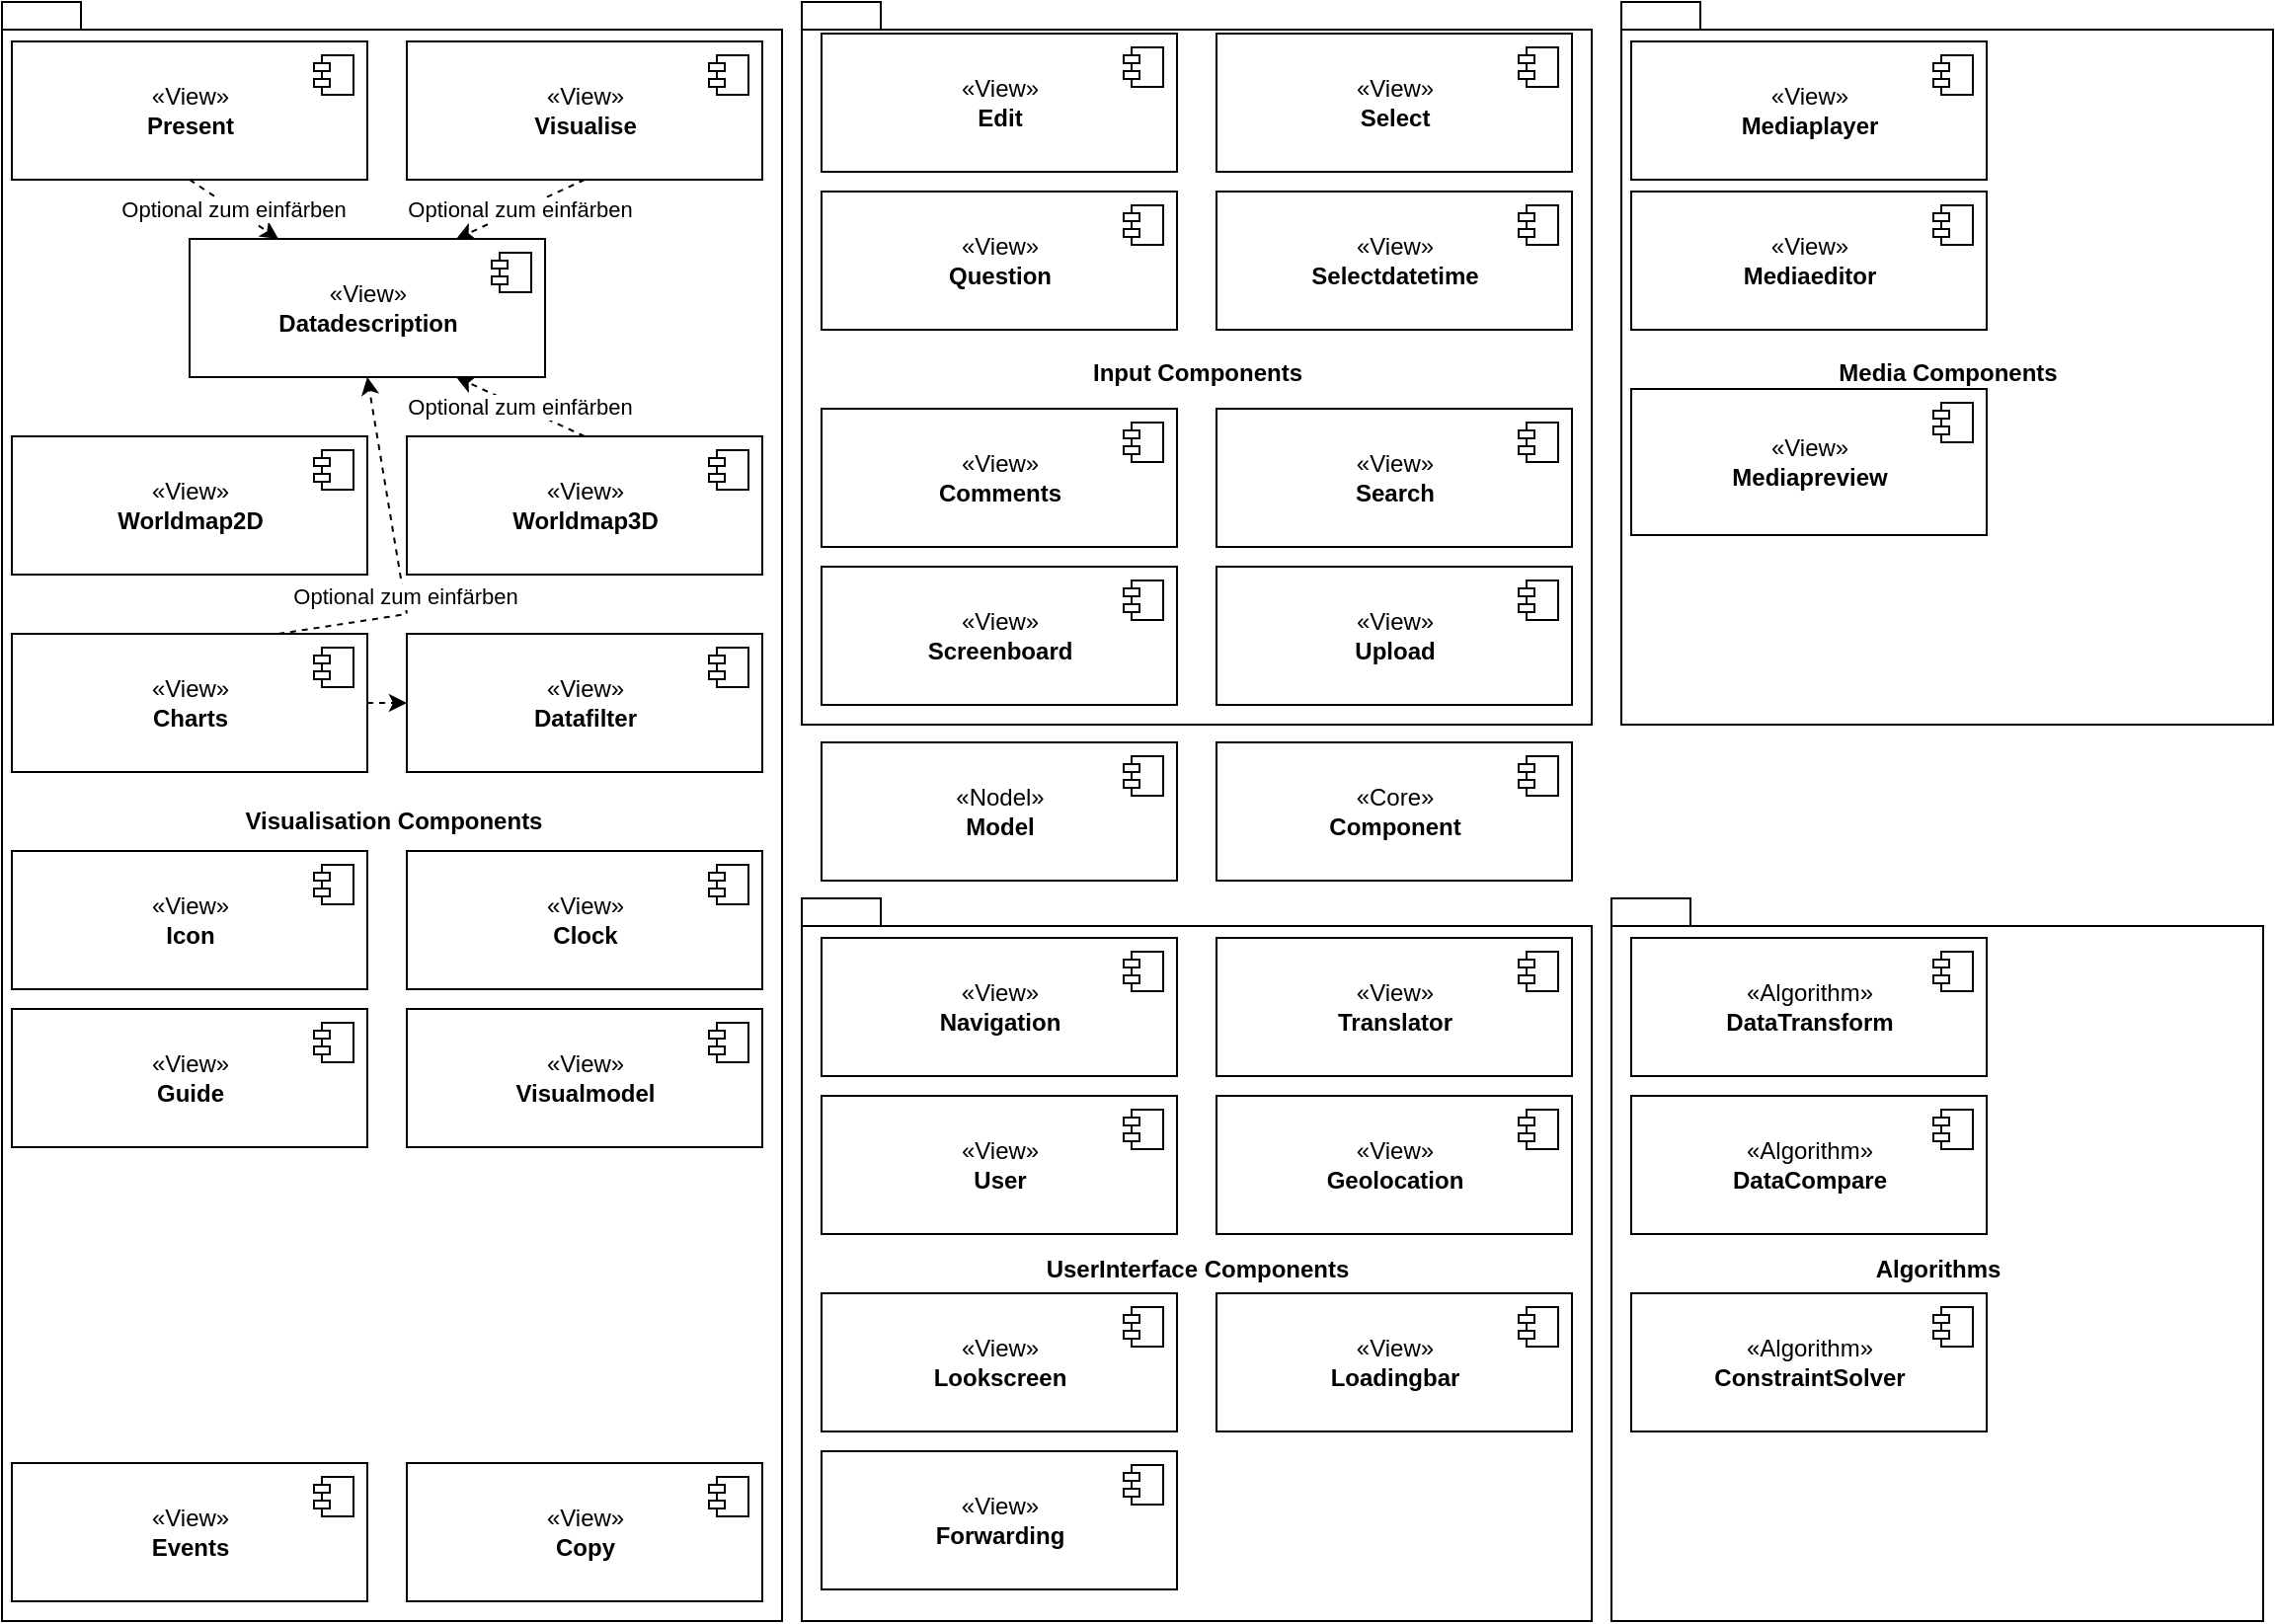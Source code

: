 <mxfile version="20.3.0" type="device"><diagram id="GukF7PiKJJoFxbvY9Bin" name="Seite-1"><mxGraphModel dx="1209" dy="745" grid="1" gridSize="10" guides="1" tooltips="1" connect="1" arrows="1" fold="1" page="1" pageScale="1" pageWidth="1169" pageHeight="827" math="0" shadow="0"><root><mxCell id="0"/><mxCell id="1" parent="0"/><mxCell id="qfRQDG4nVul6AVFEjI4x-75" value="Media Components" style="shape=folder;fontStyle=1;spacingTop=10;tabWidth=40;tabHeight=14;tabPosition=left;html=1;" vertex="1" parent="1"><mxGeometry x="825" width="330" height="366" as="geometry"/></mxCell><mxCell id="qfRQDG4nVul6AVFEjI4x-68" value="UserInterface Components" style="shape=folder;fontStyle=1;spacingTop=10;tabWidth=40;tabHeight=14;tabPosition=left;html=1;" vertex="1" parent="1"><mxGeometry x="410" y="454" width="400" height="366" as="geometry"/></mxCell><mxCell id="qfRQDG4nVul6AVFEjI4x-63" value="Input Components" style="shape=folder;fontStyle=1;spacingTop=10;tabWidth=40;tabHeight=14;tabPosition=left;html=1;" vertex="1" parent="1"><mxGeometry x="410" width="400" height="366" as="geometry"/></mxCell><mxCell id="qfRQDG4nVul6AVFEjI4x-39" value="Visualisation Components" style="shape=folder;fontStyle=1;spacingTop=10;tabWidth=40;tabHeight=14;tabPosition=left;html=1;" vertex="1" parent="1"><mxGeometry x="5" width="395" height="820" as="geometry"/></mxCell><mxCell id="qfRQDG4nVul6AVFEjI4x-1" value="«Nodel»&lt;br&gt;&lt;b&gt;Model&lt;/b&gt;" style="html=1;dropTarget=0;" vertex="1" parent="1"><mxGeometry x="420" y="375" width="180" height="70" as="geometry"/></mxCell><mxCell id="qfRQDG4nVul6AVFEjI4x-2" value="" style="shape=module;jettyWidth=8;jettyHeight=4;" vertex="1" parent="qfRQDG4nVul6AVFEjI4x-1"><mxGeometry x="1" width="20" height="20" relative="1" as="geometry"><mxPoint x="-27" y="7" as="offset"/></mxGeometry></mxCell><mxCell id="qfRQDG4nVul6AVFEjI4x-3" value="«View»&lt;br&gt;&lt;b&gt;Worldmap2D&lt;/b&gt;" style="html=1;dropTarget=0;" vertex="1" parent="1"><mxGeometry x="10" y="220" width="180" height="70" as="geometry"/></mxCell><mxCell id="qfRQDG4nVul6AVFEjI4x-4" value="" style="shape=module;jettyWidth=8;jettyHeight=4;" vertex="1" parent="qfRQDG4nVul6AVFEjI4x-3"><mxGeometry x="1" width="20" height="20" relative="1" as="geometry"><mxPoint x="-27" y="7" as="offset"/></mxGeometry></mxCell><mxCell id="qfRQDG4nVul6AVFEjI4x-5" value="«View»&lt;br&gt;&lt;b&gt;Worldmap3D&lt;/b&gt;" style="html=1;dropTarget=0;" vertex="1" parent="1"><mxGeometry x="210" y="220" width="180" height="70" as="geometry"/></mxCell><mxCell id="qfRQDG4nVul6AVFEjI4x-6" value="" style="shape=module;jettyWidth=8;jettyHeight=4;" vertex="1" parent="qfRQDG4nVul6AVFEjI4x-5"><mxGeometry x="1" width="20" height="20" relative="1" as="geometry"><mxPoint x="-27" y="7" as="offset"/></mxGeometry></mxCell><mxCell id="qfRQDG4nVul6AVFEjI4x-7" value="«View»&lt;br&gt;&lt;b&gt;Visualmodel&lt;/b&gt;" style="html=1;dropTarget=0;" vertex="1" parent="1"><mxGeometry x="210" y="510" width="180" height="70" as="geometry"/></mxCell><mxCell id="qfRQDG4nVul6AVFEjI4x-8" value="" style="shape=module;jettyWidth=8;jettyHeight=4;" vertex="1" parent="qfRQDG4nVul6AVFEjI4x-7"><mxGeometry x="1" width="20" height="20" relative="1" as="geometry"><mxPoint x="-27" y="7" as="offset"/></mxGeometry></mxCell><mxCell id="qfRQDG4nVul6AVFEjI4x-9" value="«View»&lt;br&gt;&lt;b&gt;Visualise&lt;/b&gt;" style="html=1;dropTarget=0;" vertex="1" parent="1"><mxGeometry x="210" y="20" width="180" height="70" as="geometry"/></mxCell><mxCell id="qfRQDG4nVul6AVFEjI4x-10" value="" style="shape=module;jettyWidth=8;jettyHeight=4;" vertex="1" parent="qfRQDG4nVul6AVFEjI4x-9"><mxGeometry x="1" width="20" height="20" relative="1" as="geometry"><mxPoint x="-27" y="7" as="offset"/></mxGeometry></mxCell><mxCell id="qfRQDG4nVul6AVFEjI4x-11" value="«View»&lt;br&gt;&lt;b&gt;User&lt;/b&gt;" style="html=1;dropTarget=0;" vertex="1" parent="1"><mxGeometry x="420" y="554" width="180" height="70" as="geometry"/></mxCell><mxCell id="qfRQDG4nVul6AVFEjI4x-12" value="" style="shape=module;jettyWidth=8;jettyHeight=4;" vertex="1" parent="qfRQDG4nVul6AVFEjI4x-11"><mxGeometry x="1" width="20" height="20" relative="1" as="geometry"><mxPoint x="-27" y="7" as="offset"/></mxGeometry></mxCell><mxCell id="qfRQDG4nVul6AVFEjI4x-13" value="«View»&lt;br&gt;&lt;b&gt;Upload&lt;/b&gt;" style="html=1;dropTarget=0;" vertex="1" parent="1"><mxGeometry x="620" y="286" width="180" height="70" as="geometry"/></mxCell><mxCell id="qfRQDG4nVul6AVFEjI4x-14" value="" style="shape=module;jettyWidth=8;jettyHeight=4;" vertex="1" parent="qfRQDG4nVul6AVFEjI4x-13"><mxGeometry x="1" width="20" height="20" relative="1" as="geometry"><mxPoint x="-27" y="7" as="offset"/></mxGeometry></mxCell><mxCell id="qfRQDG4nVul6AVFEjI4x-15" value="«View»&lt;br&gt;&lt;b&gt;Translator&lt;/b&gt;" style="html=1;dropTarget=0;" vertex="1" parent="1"><mxGeometry x="620" y="474" width="180" height="70" as="geometry"/></mxCell><mxCell id="qfRQDG4nVul6AVFEjI4x-16" value="" style="shape=module;jettyWidth=8;jettyHeight=4;" vertex="1" parent="qfRQDG4nVul6AVFEjI4x-15"><mxGeometry x="1" width="20" height="20" relative="1" as="geometry"><mxPoint x="-27" y="7" as="offset"/></mxGeometry></mxCell><mxCell id="qfRQDG4nVul6AVFEjI4x-17" value="«View»&lt;br&gt;&lt;b&gt;Selectdatetime&lt;/b&gt;" style="html=1;dropTarget=0;" vertex="1" parent="1"><mxGeometry x="620" y="96" width="180" height="70" as="geometry"/></mxCell><mxCell id="qfRQDG4nVul6AVFEjI4x-18" value="" style="shape=module;jettyWidth=8;jettyHeight=4;" vertex="1" parent="qfRQDG4nVul6AVFEjI4x-17"><mxGeometry x="1" width="20" height="20" relative="1" as="geometry"><mxPoint x="-27" y="7" as="offset"/></mxGeometry></mxCell><mxCell id="qfRQDG4nVul6AVFEjI4x-19" value="«View»&lt;br&gt;&lt;b&gt;Select&lt;/b&gt;" style="html=1;dropTarget=0;" vertex="1" parent="1"><mxGeometry x="620" y="16" width="180" height="70" as="geometry"/></mxCell><mxCell id="qfRQDG4nVul6AVFEjI4x-20" value="" style="shape=module;jettyWidth=8;jettyHeight=4;" vertex="1" parent="qfRQDG4nVul6AVFEjI4x-19"><mxGeometry x="1" width="20" height="20" relative="1" as="geometry"><mxPoint x="-27" y="7" as="offset"/></mxGeometry></mxCell><mxCell id="qfRQDG4nVul6AVFEjI4x-21" value="«View»&lt;br&gt;&lt;b&gt;Search&lt;/b&gt;" style="html=1;dropTarget=0;" vertex="1" parent="1"><mxGeometry x="620" y="206" width="180" height="70" as="geometry"/></mxCell><mxCell id="qfRQDG4nVul6AVFEjI4x-22" value="" style="shape=module;jettyWidth=8;jettyHeight=4;" vertex="1" parent="qfRQDG4nVul6AVFEjI4x-21"><mxGeometry x="1" width="20" height="20" relative="1" as="geometry"><mxPoint x="-27" y="7" as="offset"/></mxGeometry></mxCell><mxCell id="qfRQDG4nVul6AVFEjI4x-23" value="«View»&lt;br&gt;&lt;b&gt;Screenboard&lt;/b&gt;" style="html=1;dropTarget=0;" vertex="1" parent="1"><mxGeometry x="420" y="286" width="180" height="70" as="geometry"/></mxCell><mxCell id="qfRQDG4nVul6AVFEjI4x-24" value="" style="shape=module;jettyWidth=8;jettyHeight=4;" vertex="1" parent="qfRQDG4nVul6AVFEjI4x-23"><mxGeometry x="1" width="20" height="20" relative="1" as="geometry"><mxPoint x="-27" y="7" as="offset"/></mxGeometry></mxCell><mxCell id="qfRQDG4nVul6AVFEjI4x-25" value="«View»&lt;br&gt;&lt;b&gt;Question&lt;/b&gt;" style="html=1;dropTarget=0;" vertex="1" parent="1"><mxGeometry x="420" y="96" width="180" height="70" as="geometry"/></mxCell><mxCell id="qfRQDG4nVul6AVFEjI4x-26" value="" style="shape=module;jettyWidth=8;jettyHeight=4;" vertex="1" parent="qfRQDG4nVul6AVFEjI4x-25"><mxGeometry x="1" width="20" height="20" relative="1" as="geometry"><mxPoint x="-27" y="7" as="offset"/></mxGeometry></mxCell><mxCell id="qfRQDG4nVul6AVFEjI4x-27" value="«View»&lt;br&gt;&lt;b&gt;Present&lt;/b&gt;" style="html=1;dropTarget=0;" vertex="1" parent="1"><mxGeometry x="10" y="20" width="180" height="70" as="geometry"/></mxCell><mxCell id="qfRQDG4nVul6AVFEjI4x-28" value="" style="shape=module;jettyWidth=8;jettyHeight=4;" vertex="1" parent="qfRQDG4nVul6AVFEjI4x-27"><mxGeometry x="1" width="20" height="20" relative="1" as="geometry"><mxPoint x="-27" y="7" as="offset"/></mxGeometry></mxCell><mxCell id="qfRQDG4nVul6AVFEjI4x-29" value="«View»&lt;br&gt;&lt;b&gt;Navigation&lt;/b&gt;" style="html=1;dropTarget=0;" vertex="1" parent="1"><mxGeometry x="420" y="474" width="180" height="70" as="geometry"/></mxCell><mxCell id="qfRQDG4nVul6AVFEjI4x-30" value="" style="shape=module;jettyWidth=8;jettyHeight=4;" vertex="1" parent="qfRQDG4nVul6AVFEjI4x-29"><mxGeometry x="1" width="20" height="20" relative="1" as="geometry"><mxPoint x="-27" y="7" as="offset"/></mxGeometry></mxCell><mxCell id="qfRQDG4nVul6AVFEjI4x-31" value="«View»&lt;br&gt;&lt;b&gt;Mediapreview&lt;/b&gt;" style="html=1;dropTarget=0;" vertex="1" parent="1"><mxGeometry x="830" y="196" width="180" height="74" as="geometry"/></mxCell><mxCell id="qfRQDG4nVul6AVFEjI4x-32" value="" style="shape=module;jettyWidth=8;jettyHeight=4;" vertex="1" parent="qfRQDG4nVul6AVFEjI4x-31"><mxGeometry x="1" width="20" height="20" relative="1" as="geometry"><mxPoint x="-27" y="7" as="offset"/></mxGeometry></mxCell><mxCell id="qfRQDG4nVul6AVFEjI4x-33" value="«View»&lt;br&gt;&lt;b&gt;Mediaplayer&lt;/b&gt;" style="html=1;dropTarget=0;" vertex="1" parent="1"><mxGeometry x="830" y="20" width="180" height="70" as="geometry"/></mxCell><mxCell id="qfRQDG4nVul6AVFEjI4x-34" value="" style="shape=module;jettyWidth=8;jettyHeight=4;" vertex="1" parent="qfRQDG4nVul6AVFEjI4x-33"><mxGeometry x="1" width="20" height="20" relative="1" as="geometry"><mxPoint x="-27" y="7" as="offset"/></mxGeometry></mxCell><mxCell id="qfRQDG4nVul6AVFEjI4x-35" value="«View»&lt;br&gt;&lt;b&gt;Mediaeditor&lt;/b&gt;" style="html=1;dropTarget=0;" vertex="1" parent="1"><mxGeometry x="830" y="96" width="180" height="70" as="geometry"/></mxCell><mxCell id="qfRQDG4nVul6AVFEjI4x-36" value="" style="shape=module;jettyWidth=8;jettyHeight=4;" vertex="1" parent="qfRQDG4nVul6AVFEjI4x-35"><mxGeometry x="1" width="20" height="20" relative="1" as="geometry"><mxPoint x="-27" y="7" as="offset"/></mxGeometry></mxCell><mxCell id="qfRQDG4nVul6AVFEjI4x-37" value="«View»&lt;br&gt;&lt;b&gt;Lookscreen&lt;/b&gt;" style="html=1;dropTarget=0;" vertex="1" parent="1"><mxGeometry x="420" y="654" width="180" height="70" as="geometry"/></mxCell><mxCell id="qfRQDG4nVul6AVFEjI4x-38" value="" style="shape=module;jettyWidth=8;jettyHeight=4;" vertex="1" parent="qfRQDG4nVul6AVFEjI4x-37"><mxGeometry x="1" width="20" height="20" relative="1" as="geometry"><mxPoint x="-27" y="7" as="offset"/></mxGeometry></mxCell><mxCell id="qfRQDG4nVul6AVFEjI4x-40" value="«View»&lt;br&gt;&lt;b&gt;Clock&lt;/b&gt;" style="html=1;dropTarget=0;" vertex="1" parent="1"><mxGeometry x="210" y="430" width="180" height="70" as="geometry"/></mxCell><mxCell id="qfRQDG4nVul6AVFEjI4x-41" value="" style="shape=module;jettyWidth=8;jettyHeight=4;" vertex="1" parent="qfRQDG4nVul6AVFEjI4x-40"><mxGeometry x="1" width="20" height="20" relative="1" as="geometry"><mxPoint x="-27" y="7" as="offset"/></mxGeometry></mxCell><mxCell id="qfRQDG4nVul6AVFEjI4x-42" value="«View»&lt;br&gt;&lt;b&gt;Guide&lt;/b&gt;" style="html=1;dropTarget=0;" vertex="1" parent="1"><mxGeometry x="10" y="510" width="180" height="70" as="geometry"/></mxCell><mxCell id="qfRQDG4nVul6AVFEjI4x-43" value="" style="shape=module;jettyWidth=8;jettyHeight=4;" vertex="1" parent="qfRQDG4nVul6AVFEjI4x-42"><mxGeometry x="1" width="20" height="20" relative="1" as="geometry"><mxPoint x="-27" y="7" as="offset"/></mxGeometry></mxCell><mxCell id="qfRQDG4nVul6AVFEjI4x-44" value="«View»&lt;br&gt;&lt;b&gt;Datadescription&lt;/b&gt;" style="html=1;dropTarget=0;" vertex="1" parent="1"><mxGeometry x="100" y="120" width="180" height="70" as="geometry"/></mxCell><mxCell id="qfRQDG4nVul6AVFEjI4x-45" value="" style="shape=module;jettyWidth=8;jettyHeight=4;" vertex="1" parent="qfRQDG4nVul6AVFEjI4x-44"><mxGeometry x="1" width="20" height="20" relative="1" as="geometry"><mxPoint x="-27" y="7" as="offset"/></mxGeometry></mxCell><mxCell id="qfRQDG4nVul6AVFEjI4x-46" value="«View»&lt;br&gt;&lt;b&gt;Charts&lt;/b&gt;" style="html=1;dropTarget=0;" vertex="1" parent="1"><mxGeometry x="10" y="320" width="180" height="70" as="geometry"/></mxCell><mxCell id="qfRQDG4nVul6AVFEjI4x-47" value="" style="shape=module;jettyWidth=8;jettyHeight=4;" vertex="1" parent="qfRQDG4nVul6AVFEjI4x-46"><mxGeometry x="1" width="20" height="20" relative="1" as="geometry"><mxPoint x="-27" y="7" as="offset"/></mxGeometry></mxCell><mxCell id="qfRQDG4nVul6AVFEjI4x-48" value="«View»&lt;br&gt;&lt;b&gt;Datafilter&lt;/b&gt;" style="html=1;dropTarget=0;" vertex="1" parent="1"><mxGeometry x="210" y="320" width="180" height="70" as="geometry"/></mxCell><mxCell id="qfRQDG4nVul6AVFEjI4x-49" value="" style="shape=module;jettyWidth=8;jettyHeight=4;" vertex="1" parent="qfRQDG4nVul6AVFEjI4x-48"><mxGeometry x="1" width="20" height="20" relative="1" as="geometry"><mxPoint x="-27" y="7" as="offset"/></mxGeometry></mxCell><mxCell id="qfRQDG4nVul6AVFEjI4x-50" value="«View»&lt;br&gt;&lt;b&gt;Icon&lt;/b&gt;" style="html=1;dropTarget=0;" vertex="1" parent="1"><mxGeometry x="10" y="430" width="180" height="70" as="geometry"/></mxCell><mxCell id="qfRQDG4nVul6AVFEjI4x-51" value="" style="shape=module;jettyWidth=8;jettyHeight=4;" vertex="1" parent="qfRQDG4nVul6AVFEjI4x-50"><mxGeometry x="1" width="20" height="20" relative="1" as="geometry"><mxPoint x="-27" y="7" as="offset"/></mxGeometry></mxCell><mxCell id="qfRQDG4nVul6AVFEjI4x-52" value="«View»&lt;br&gt;&lt;b&gt;Events&lt;/b&gt;" style="html=1;dropTarget=0;" vertex="1" parent="1"><mxGeometry x="10" y="740" width="180" height="70" as="geometry"/></mxCell><mxCell id="qfRQDG4nVul6AVFEjI4x-53" value="" style="shape=module;jettyWidth=8;jettyHeight=4;" vertex="1" parent="qfRQDG4nVul6AVFEjI4x-52"><mxGeometry x="1" width="20" height="20" relative="1" as="geometry"><mxPoint x="-27" y="7" as="offset"/></mxGeometry></mxCell><mxCell id="qfRQDG4nVul6AVFEjI4x-54" value="«View»&lt;br&gt;&lt;b&gt;Copy&lt;/b&gt;" style="html=1;dropTarget=0;" vertex="1" parent="1"><mxGeometry x="210" y="740" width="180" height="70" as="geometry"/></mxCell><mxCell id="qfRQDG4nVul6AVFEjI4x-55" value="" style="shape=module;jettyWidth=8;jettyHeight=4;" vertex="1" parent="qfRQDG4nVul6AVFEjI4x-54"><mxGeometry x="1" width="20" height="20" relative="1" as="geometry"><mxPoint x="-27" y="7" as="offset"/></mxGeometry></mxCell><mxCell id="qfRQDG4nVul6AVFEjI4x-56" value="Optional zum einfärben" style="endArrow=classic;html=1;rounded=0;exitX=0.5;exitY=1;exitDx=0;exitDy=0;entryX=0.75;entryY=0;entryDx=0;entryDy=0;dashed=1;" edge="1" parent="1" source="qfRQDG4nVul6AVFEjI4x-9" target="qfRQDG4nVul6AVFEjI4x-44"><mxGeometry width="50" height="50" relative="1" as="geometry"><mxPoint x="450" y="340" as="sourcePoint"/><mxPoint x="500" y="290" as="targetPoint"/></mxGeometry></mxCell><mxCell id="qfRQDG4nVul6AVFEjI4x-58" value="Optional zum einfärben" style="endArrow=classic;html=1;rounded=0;dashed=1;exitX=0.5;exitY=1;exitDx=0;exitDy=0;entryX=0.25;entryY=0;entryDx=0;entryDy=0;" edge="1" parent="1" source="qfRQDG4nVul6AVFEjI4x-27" target="qfRQDG4nVul6AVFEjI4x-44"><mxGeometry width="50" height="50" relative="1" as="geometry"><mxPoint x="450" y="340" as="sourcePoint"/><mxPoint x="500" y="290" as="targetPoint"/></mxGeometry></mxCell><mxCell id="qfRQDG4nVul6AVFEjI4x-59" value="Optional zum einfärben" style="endArrow=classic;html=1;rounded=0;dashed=1;exitX=0.5;exitY=0;exitDx=0;exitDy=0;entryX=0.75;entryY=1;entryDx=0;entryDy=0;" edge="1" parent="1" source="qfRQDG4nVul6AVFEjI4x-5" target="qfRQDG4nVul6AVFEjI4x-44"><mxGeometry width="50" height="50" relative="1" as="geometry"><mxPoint x="450" y="340" as="sourcePoint"/><mxPoint x="500" y="290" as="targetPoint"/></mxGeometry></mxCell><mxCell id="qfRQDG4nVul6AVFEjI4x-61" value="Optional zum einfärben" style="endArrow=classic;html=1;rounded=0;dashed=1;exitX=0.75;exitY=0;exitDx=0;exitDy=0;entryX=0.5;entryY=1;entryDx=0;entryDy=0;" edge="1" parent="1" source="qfRQDG4nVul6AVFEjI4x-46" target="qfRQDG4nVul6AVFEjI4x-44"><mxGeometry x="-0.203" width="50" height="50" relative="1" as="geometry"><mxPoint x="450" y="540" as="sourcePoint"/><mxPoint x="500" y="490" as="targetPoint"/><Array as="points"><mxPoint x="210" y="310"/></Array><mxPoint as="offset"/></mxGeometry></mxCell><mxCell id="qfRQDG4nVul6AVFEjI4x-62" value="" style="endArrow=classic;html=1;rounded=0;dashed=1;exitX=1;exitY=0.5;exitDx=0;exitDy=0;entryX=0;entryY=0.5;entryDx=0;entryDy=0;" edge="1" parent="1" source="qfRQDG4nVul6AVFEjI4x-46" target="qfRQDG4nVul6AVFEjI4x-48"><mxGeometry width="50" height="50" relative="1" as="geometry"><mxPoint x="450" y="540" as="sourcePoint"/><mxPoint x="500" y="490" as="targetPoint"/></mxGeometry></mxCell><mxCell id="qfRQDG4nVul6AVFEjI4x-64" value="«View»&lt;br&gt;&lt;b&gt;Edit&lt;/b&gt;" style="html=1;dropTarget=0;" vertex="1" parent="1"><mxGeometry x="420" y="16" width="180" height="70" as="geometry"/></mxCell><mxCell id="qfRQDG4nVul6AVFEjI4x-65" value="" style="shape=module;jettyWidth=8;jettyHeight=4;" vertex="1" parent="qfRQDG4nVul6AVFEjI4x-64"><mxGeometry x="1" width="20" height="20" relative="1" as="geometry"><mxPoint x="-27" y="7" as="offset"/></mxGeometry></mxCell><mxCell id="qfRQDG4nVul6AVFEjI4x-66" value="«View»&lt;br&gt;&lt;b&gt;Comments&lt;/b&gt;" style="html=1;dropTarget=0;" vertex="1" parent="1"><mxGeometry x="420" y="206" width="180" height="70" as="geometry"/></mxCell><mxCell id="qfRQDG4nVul6AVFEjI4x-67" value="" style="shape=module;jettyWidth=8;jettyHeight=4;" vertex="1" parent="qfRQDG4nVul6AVFEjI4x-66"><mxGeometry x="1" width="20" height="20" relative="1" as="geometry"><mxPoint x="-27" y="7" as="offset"/></mxGeometry></mxCell><mxCell id="qfRQDG4nVul6AVFEjI4x-69" value="«View»&lt;br&gt;&lt;b&gt;Loadingbar&lt;/b&gt;" style="html=1;dropTarget=0;" vertex="1" parent="1"><mxGeometry x="620" y="654" width="180" height="70" as="geometry"/></mxCell><mxCell id="qfRQDG4nVul6AVFEjI4x-70" value="" style="shape=module;jettyWidth=8;jettyHeight=4;" vertex="1" parent="qfRQDG4nVul6AVFEjI4x-69"><mxGeometry x="1" width="20" height="20" relative="1" as="geometry"><mxPoint x="-27" y="7" as="offset"/></mxGeometry></mxCell><mxCell id="qfRQDG4nVul6AVFEjI4x-71" value="«View»&lt;br&gt;&lt;b&gt;Geolocation&lt;/b&gt;" style="html=1;dropTarget=0;" vertex="1" parent="1"><mxGeometry x="620" y="554" width="180" height="70" as="geometry"/></mxCell><mxCell id="qfRQDG4nVul6AVFEjI4x-72" value="" style="shape=module;jettyWidth=8;jettyHeight=4;" vertex="1" parent="qfRQDG4nVul6AVFEjI4x-71"><mxGeometry x="1" width="20" height="20" relative="1" as="geometry"><mxPoint x="-27" y="7" as="offset"/></mxGeometry></mxCell><mxCell id="qfRQDG4nVul6AVFEjI4x-73" value="«View»&lt;br&gt;&lt;b&gt;Forwarding&lt;/b&gt;" style="html=1;dropTarget=0;" vertex="1" parent="1"><mxGeometry x="420" y="734" width="180" height="70" as="geometry"/></mxCell><mxCell id="qfRQDG4nVul6AVFEjI4x-74" value="" style="shape=module;jettyWidth=8;jettyHeight=4;" vertex="1" parent="qfRQDG4nVul6AVFEjI4x-73"><mxGeometry x="1" width="20" height="20" relative="1" as="geometry"><mxPoint x="-27" y="7" as="offset"/></mxGeometry></mxCell><mxCell id="qfRQDG4nVul6AVFEjI4x-76" value="«Core»&lt;br&gt;&lt;b&gt;Component&lt;/b&gt;" style="html=1;dropTarget=0;" vertex="1" parent="1"><mxGeometry x="620" y="375" width="180" height="70" as="geometry"/></mxCell><mxCell id="qfRQDG4nVul6AVFEjI4x-77" value="" style="shape=module;jettyWidth=8;jettyHeight=4;" vertex="1" parent="qfRQDG4nVul6AVFEjI4x-76"><mxGeometry x="1" width="20" height="20" relative="1" as="geometry"><mxPoint x="-27" y="7" as="offset"/></mxGeometry></mxCell><mxCell id="qfRQDG4nVul6AVFEjI4x-78" value="Algorithms" style="shape=folder;fontStyle=1;spacingTop=10;tabWidth=40;tabHeight=14;tabPosition=left;html=1;" vertex="1" parent="1"><mxGeometry x="820" y="454" width="330" height="366" as="geometry"/></mxCell><mxCell id="qfRQDG4nVul6AVFEjI4x-79" value="«Algorithm»&lt;br&gt;&lt;b&gt;DataTransform&lt;/b&gt;" style="html=1;dropTarget=0;" vertex="1" parent="1"><mxGeometry x="830" y="474" width="180" height="70" as="geometry"/></mxCell><mxCell id="qfRQDG4nVul6AVFEjI4x-80" value="" style="shape=module;jettyWidth=8;jettyHeight=4;" vertex="1" parent="qfRQDG4nVul6AVFEjI4x-79"><mxGeometry x="1" width="20" height="20" relative="1" as="geometry"><mxPoint x="-27" y="7" as="offset"/></mxGeometry></mxCell><mxCell id="qfRQDG4nVul6AVFEjI4x-81" value="«Algorithm»&lt;br&gt;&lt;b&gt;DataCompare&lt;/b&gt;" style="html=1;dropTarget=0;" vertex="1" parent="1"><mxGeometry x="830" y="554" width="180" height="70" as="geometry"/></mxCell><mxCell id="qfRQDG4nVul6AVFEjI4x-82" value="" style="shape=module;jettyWidth=8;jettyHeight=4;" vertex="1" parent="qfRQDG4nVul6AVFEjI4x-81"><mxGeometry x="1" width="20" height="20" relative="1" as="geometry"><mxPoint x="-27" y="7" as="offset"/></mxGeometry></mxCell><mxCell id="qfRQDG4nVul6AVFEjI4x-83" value="«Algorithm»&lt;br&gt;&lt;b&gt;ConstraintSolver&lt;/b&gt;" style="html=1;dropTarget=0;" vertex="1" parent="1"><mxGeometry x="830" y="654" width="180" height="70" as="geometry"/></mxCell><mxCell id="qfRQDG4nVul6AVFEjI4x-84" value="" style="shape=module;jettyWidth=8;jettyHeight=4;" vertex="1" parent="qfRQDG4nVul6AVFEjI4x-83"><mxGeometry x="1" width="20" height="20" relative="1" as="geometry"><mxPoint x="-27" y="7" as="offset"/></mxGeometry></mxCell></root></mxGraphModel></diagram></mxfile>